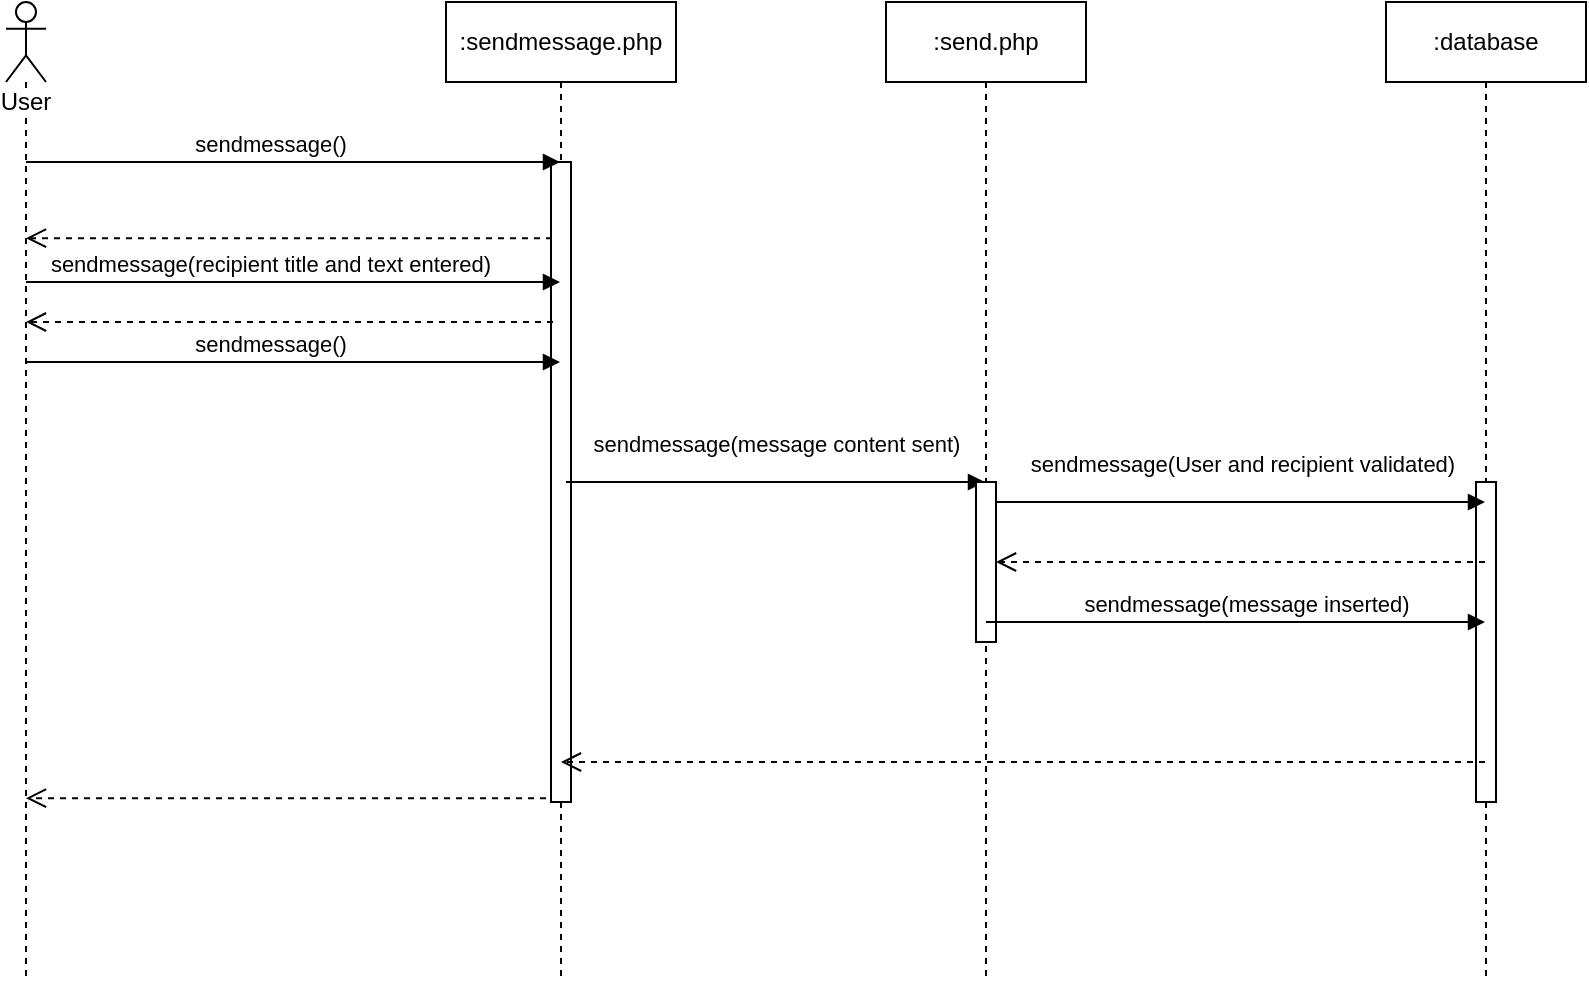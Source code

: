 <mxfile version="12.9.2" type="device"><diagram id="MoRlE9g0f-dKPP_hkg-w" name="Page-1"><mxGraphModel dx="1422" dy="713" grid="1" gridSize="10" guides="1" tooltips="1" connect="1" arrows="1" fold="1" page="1" pageScale="1" pageWidth="850" pageHeight="1100" math="0" shadow="0"><root><mxCell id="0"/><mxCell id="1" parent="0"/><mxCell id="j0a5ygkDs93Xx722tEPN-3" value=":sendmessage.php&lt;br&gt;" style="shape=umlLifeline;perimeter=lifelinePerimeter;whiteSpace=wrap;html=1;container=1;collapsible=0;recursiveResize=0;outlineConnect=0;" parent="1" vertex="1"><mxGeometry x="230" y="150" width="115" height="490" as="geometry"/></mxCell><mxCell id="j0a5ygkDs93Xx722tEPN-4" value="" style="html=1;points=[];perimeter=orthogonalPerimeter;" parent="j0a5ygkDs93Xx722tEPN-3" vertex="1"><mxGeometry x="52.5" y="80" width="10" height="320" as="geometry"/></mxCell><mxCell id="j0a5ygkDs93Xx722tEPN-7" value="sendmessage(message content sent)" style="html=1;verticalAlign=bottom;endArrow=block;exitX=0.75;exitY=0.5;exitDx=0;exitDy=0;exitPerimeter=0;" parent="1" target="ASTDcCzRzQQ9DXl2Zdx7-2" edge="1" source="j0a5ygkDs93Xx722tEPN-4"><mxGeometry x="0.003" y="10" width="80" relative="1" as="geometry"><mxPoint x="260" y="390" as="sourcePoint"/><mxPoint x="300" y="390" as="targetPoint"/><mxPoint as="offset"/></mxGeometry></mxCell><mxCell id="j0a5ygkDs93Xx722tEPN-8" value=":database" style="shape=umlLifeline;perimeter=lifelinePerimeter;whiteSpace=wrap;html=1;container=1;collapsible=0;recursiveResize=0;outlineConnect=0;" parent="1" vertex="1"><mxGeometry x="700" y="150" width="100" height="490" as="geometry"/></mxCell><mxCell id="j0a5ygkDs93Xx722tEPN-9" value="" style="html=1;points=[];perimeter=orthogonalPerimeter;" parent="j0a5ygkDs93Xx722tEPN-8" vertex="1"><mxGeometry x="45" y="240" width="10" height="160" as="geometry"/></mxCell><mxCell id="ASTDcCzRzQQ9DXl2Zdx7-1" value="User" style="shape=umlLifeline;participant=umlActor;perimeter=lifelinePerimeter;whiteSpace=wrap;html=1;container=1;collapsible=0;recursiveResize=0;verticalAlign=top;spacingTop=36;labelBackgroundColor=#ffffff;outlineConnect=0;" parent="1" vertex="1"><mxGeometry x="10" y="150" width="20" height="490" as="geometry"/></mxCell><mxCell id="ASTDcCzRzQQ9DXl2Zdx7-2" value=":send.php" style="shape=umlLifeline;perimeter=lifelinePerimeter;whiteSpace=wrap;html=1;container=1;collapsible=0;recursiveResize=0;outlineConnect=0;" parent="1" vertex="1"><mxGeometry x="450" y="150" width="100" height="490" as="geometry"/></mxCell><mxCell id="ASTDcCzRzQQ9DXl2Zdx7-4" value="" style="html=1;points=[];perimeter=orthogonalPerimeter;" parent="ASTDcCzRzQQ9DXl2Zdx7-2" vertex="1"><mxGeometry x="45" y="240" width="10" height="80" as="geometry"/></mxCell><mxCell id="ASTDcCzRzQQ9DXl2Zdx7-3" value="sendmessage()" style="html=1;verticalAlign=bottom;endArrow=block;" parent="1" edge="1" target="j0a5ygkDs93Xx722tEPN-3"><mxGeometry x="-0.091" width="80" relative="1" as="geometry"><mxPoint x="20" y="230" as="sourcePoint"/><mxPoint x="130" y="230" as="targetPoint"/><mxPoint as="offset"/></mxGeometry></mxCell><mxCell id="ASTDcCzRzQQ9DXl2Zdx7-7" value="sendmessage(message inserted)" style="html=1;verticalAlign=bottom;endArrow=block;exitX=0.5;exitY=0.875;exitDx=0;exitDy=0;exitPerimeter=0;" parent="1" edge="1" target="j0a5ygkDs93Xx722tEPN-8" source="ASTDcCzRzQQ9DXl2Zdx7-4"><mxGeometry x="0.042" width="80" relative="1" as="geometry"><mxPoint x="510" y="460" as="sourcePoint"/><mxPoint x="589.5" y="470" as="targetPoint"/><mxPoint as="offset"/></mxGeometry></mxCell><mxCell id="pZWpzEE8tICQbs2cqxtT-1" value="" style="html=1;verticalAlign=bottom;endArrow=open;dashed=1;endSize=8;exitX=0.05;exitY=0.119;exitDx=0;exitDy=0;exitPerimeter=0;" parent="1" target="ASTDcCzRzQQ9DXl2Zdx7-1" edge="1" source="j0a5ygkDs93Xx722tEPN-4"><mxGeometry relative="1" as="geometry"><mxPoint x="140" y="259.5" as="sourcePoint"/><mxPoint x="60" y="259.5" as="targetPoint"/></mxGeometry></mxCell><mxCell id="pZWpzEE8tICQbs2cqxtT-2" value="sendmessage(recipient title and text entered)" style="html=1;verticalAlign=bottom;endArrow=block;" parent="1" edge="1" target="j0a5ygkDs93Xx722tEPN-3"><mxGeometry x="-0.091" width="80" relative="1" as="geometry"><mxPoint x="20" y="290" as="sourcePoint"/><mxPoint x="130" y="290" as="targetPoint"/><mxPoint as="offset"/></mxGeometry></mxCell><mxCell id="pZWpzEE8tICQbs2cqxtT-3" value="sendmessage(User and recipient validated)" style="html=1;verticalAlign=bottom;endArrow=block;exitX=1;exitY=0.125;exitDx=0;exitDy=0;exitPerimeter=0;" parent="1" edge="1" target="j0a5ygkDs93Xx722tEPN-8" source="ASTDcCzRzQQ9DXl2Zdx7-4"><mxGeometry x="0.003" y="10" width="80" relative="1" as="geometry"><mxPoint x="490" y="400" as="sourcePoint"/><mxPoint x="594.5" y="400" as="targetPoint"/><mxPoint as="offset"/></mxGeometry></mxCell><mxCell id="pZWpzEE8tICQbs2cqxtT-4" value="" style="html=1;verticalAlign=bottom;endArrow=open;dashed=1;endSize=8;" parent="1" target="ASTDcCzRzQQ9DXl2Zdx7-4" edge="1" source="j0a5ygkDs93Xx722tEPN-8"><mxGeometry relative="1" as="geometry"><mxPoint x="485.5" y="430" as="sourcePoint"/><mxPoint x="365" y="430" as="targetPoint"/><Array as="points"><mxPoint x="620" y="430"/></Array></mxGeometry></mxCell><mxCell id="pZWpzEE8tICQbs2cqxtT-5" value="" style="html=1;verticalAlign=bottom;endArrow=open;dashed=1;endSize=8;" parent="1" target="j0a5ygkDs93Xx722tEPN-3" edge="1" source="j0a5ygkDs93Xx722tEPN-8"><mxGeometry relative="1" as="geometry"><mxPoint x="490.5" y="549" as="sourcePoint"/><mxPoint x="330" y="549" as="targetPoint"/><Array as="points"><mxPoint x="560" y="530"/></Array></mxGeometry></mxCell><mxCell id="pZWpzEE8tICQbs2cqxtT-6" value="" style="html=1;verticalAlign=bottom;endArrow=open;dashed=1;endSize=8;exitX=-0.25;exitY=0.994;exitDx=0;exitDy=0;exitPerimeter=0;" parent="1" target="ASTDcCzRzQQ9DXl2Zdx7-1" edge="1" source="j0a5ygkDs93Xx722tEPN-4"><mxGeometry relative="1" as="geometry"><mxPoint x="133.5" y="549" as="sourcePoint"/><mxPoint x="-220" y="549" as="targetPoint"/></mxGeometry></mxCell><mxCell id="QadMUwGefaR0cWgZLqVF-1" value="sendmessage()" style="html=1;verticalAlign=bottom;endArrow=block;" edge="1" parent="1"><mxGeometry x="-0.091" width="80" relative="1" as="geometry"><mxPoint x="20" y="330" as="sourcePoint"/><mxPoint x="287" y="330" as="targetPoint"/><mxPoint as="offset"/></mxGeometry></mxCell><mxCell id="QadMUwGefaR0cWgZLqVF-2" value="" style="html=1;verticalAlign=bottom;endArrow=open;dashed=1;endSize=8;exitX=0.05;exitY=0.119;exitDx=0;exitDy=0;exitPerimeter=0;" edge="1" parent="1"><mxGeometry relative="1" as="geometry"><mxPoint x="283.5" y="310.0" as="sourcePoint"/><mxPoint x="20" y="310.0" as="targetPoint"/></mxGeometry></mxCell></root></mxGraphModel></diagram></mxfile>
